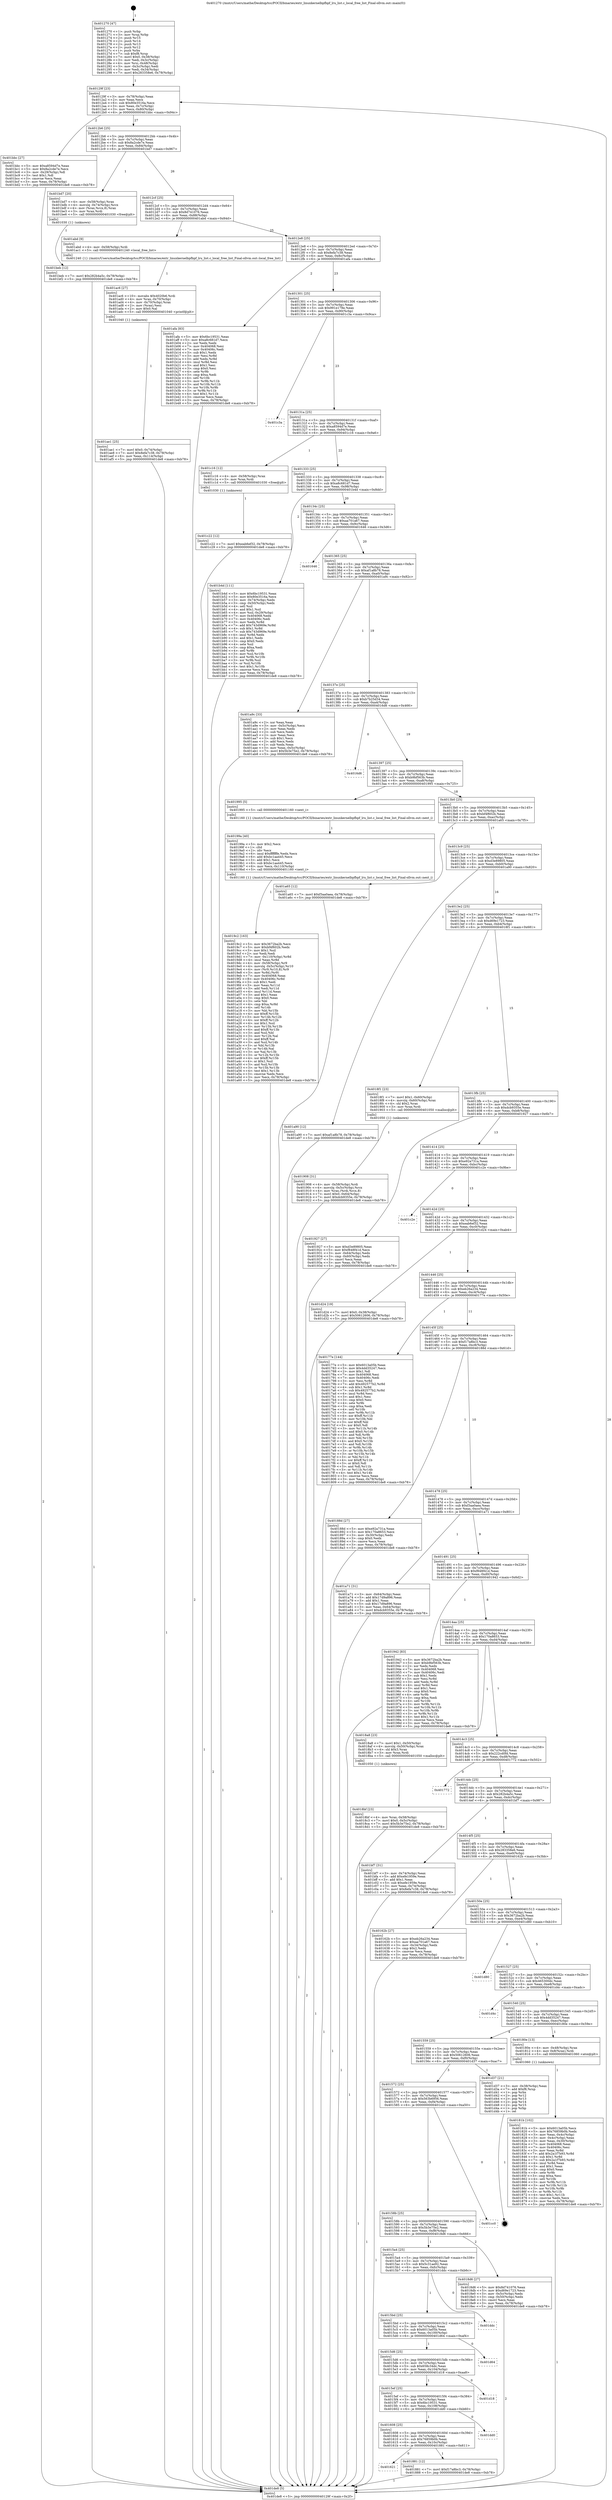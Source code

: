digraph "0x401270" {
  label = "0x401270 (/mnt/c/Users/mathe/Desktop/tcc/POCII/binaries/extr_linuxkernelbpfbpf_lru_list.c_local_free_list_Final-ollvm.out::main(0))"
  labelloc = "t"
  node[shape=record]

  Entry [label="",width=0.3,height=0.3,shape=circle,fillcolor=black,style=filled]
  "0x40129f" [label="{
     0x40129f [23]\l
     | [instrs]\l
     &nbsp;&nbsp;0x40129f \<+3\>: mov -0x78(%rbp),%eax\l
     &nbsp;&nbsp;0x4012a2 \<+2\>: mov %eax,%ecx\l
     &nbsp;&nbsp;0x4012a4 \<+6\>: sub $0x80e3516a,%ecx\l
     &nbsp;&nbsp;0x4012aa \<+3\>: mov %eax,-0x7c(%rbp)\l
     &nbsp;&nbsp;0x4012ad \<+3\>: mov %ecx,-0x80(%rbp)\l
     &nbsp;&nbsp;0x4012b0 \<+6\>: je 0000000000401bbc \<main+0x94c\>\l
  }"]
  "0x401bbc" [label="{
     0x401bbc [27]\l
     | [instrs]\l
     &nbsp;&nbsp;0x401bbc \<+5\>: mov $0xa8594d7e,%eax\l
     &nbsp;&nbsp;0x401bc1 \<+5\>: mov $0x8a2cde7e,%ecx\l
     &nbsp;&nbsp;0x401bc6 \<+3\>: mov -0x29(%rbp),%dl\l
     &nbsp;&nbsp;0x401bc9 \<+3\>: test $0x1,%dl\l
     &nbsp;&nbsp;0x401bcc \<+3\>: cmovne %ecx,%eax\l
     &nbsp;&nbsp;0x401bcf \<+3\>: mov %eax,-0x78(%rbp)\l
     &nbsp;&nbsp;0x401bd2 \<+5\>: jmp 0000000000401de8 \<main+0xb78\>\l
  }"]
  "0x4012b6" [label="{
     0x4012b6 [25]\l
     | [instrs]\l
     &nbsp;&nbsp;0x4012b6 \<+5\>: jmp 00000000004012bb \<main+0x4b\>\l
     &nbsp;&nbsp;0x4012bb \<+3\>: mov -0x7c(%rbp),%eax\l
     &nbsp;&nbsp;0x4012be \<+5\>: sub $0x8a2cde7e,%eax\l
     &nbsp;&nbsp;0x4012c3 \<+6\>: mov %eax,-0x84(%rbp)\l
     &nbsp;&nbsp;0x4012c9 \<+6\>: je 0000000000401bd7 \<main+0x967\>\l
  }"]
  Exit [label="",width=0.3,height=0.3,shape=circle,fillcolor=black,style=filled,peripheries=2]
  "0x401bd7" [label="{
     0x401bd7 [20]\l
     | [instrs]\l
     &nbsp;&nbsp;0x401bd7 \<+4\>: mov -0x58(%rbp),%rax\l
     &nbsp;&nbsp;0x401bdb \<+4\>: movslq -0x74(%rbp),%rcx\l
     &nbsp;&nbsp;0x401bdf \<+4\>: mov (%rax,%rcx,8),%rax\l
     &nbsp;&nbsp;0x401be3 \<+3\>: mov %rax,%rdi\l
     &nbsp;&nbsp;0x401be6 \<+5\>: call 0000000000401030 \<free@plt\>\l
     | [calls]\l
     &nbsp;&nbsp;0x401030 \{1\} (unknown)\l
  }"]
  "0x4012cf" [label="{
     0x4012cf [25]\l
     | [instrs]\l
     &nbsp;&nbsp;0x4012cf \<+5\>: jmp 00000000004012d4 \<main+0x64\>\l
     &nbsp;&nbsp;0x4012d4 \<+3\>: mov -0x7c(%rbp),%eax\l
     &nbsp;&nbsp;0x4012d7 \<+5\>: sub $0x8d741076,%eax\l
     &nbsp;&nbsp;0x4012dc \<+6\>: mov %eax,-0x88(%rbp)\l
     &nbsp;&nbsp;0x4012e2 \<+6\>: je 0000000000401abd \<main+0x84d\>\l
  }"]
  "0x401c22" [label="{
     0x401c22 [12]\l
     | [instrs]\l
     &nbsp;&nbsp;0x401c22 \<+7\>: movl $0xeab6ef32,-0x78(%rbp)\l
     &nbsp;&nbsp;0x401c29 \<+5\>: jmp 0000000000401de8 \<main+0xb78\>\l
  }"]
  "0x401abd" [label="{
     0x401abd [9]\l
     | [instrs]\l
     &nbsp;&nbsp;0x401abd \<+4\>: mov -0x58(%rbp),%rdi\l
     &nbsp;&nbsp;0x401ac1 \<+5\>: call 0000000000401240 \<local_free_list\>\l
     | [calls]\l
     &nbsp;&nbsp;0x401240 \{1\} (/mnt/c/Users/mathe/Desktop/tcc/POCII/binaries/extr_linuxkernelbpfbpf_lru_list.c_local_free_list_Final-ollvm.out::local_free_list)\l
  }"]
  "0x4012e8" [label="{
     0x4012e8 [25]\l
     | [instrs]\l
     &nbsp;&nbsp;0x4012e8 \<+5\>: jmp 00000000004012ed \<main+0x7d\>\l
     &nbsp;&nbsp;0x4012ed \<+3\>: mov -0x7c(%rbp),%eax\l
     &nbsp;&nbsp;0x4012f0 \<+5\>: sub $0x8efa7c38,%eax\l
     &nbsp;&nbsp;0x4012f5 \<+6\>: mov %eax,-0x8c(%rbp)\l
     &nbsp;&nbsp;0x4012fb \<+6\>: je 0000000000401afa \<main+0x88a\>\l
  }"]
  "0x401beb" [label="{
     0x401beb [12]\l
     | [instrs]\l
     &nbsp;&nbsp;0x401beb \<+7\>: movl $0x282b4a5c,-0x78(%rbp)\l
     &nbsp;&nbsp;0x401bf2 \<+5\>: jmp 0000000000401de8 \<main+0xb78\>\l
  }"]
  "0x401afa" [label="{
     0x401afa [83]\l
     | [instrs]\l
     &nbsp;&nbsp;0x401afa \<+5\>: mov $0x6bc19531,%eax\l
     &nbsp;&nbsp;0x401aff \<+5\>: mov $0xa8c681d7,%ecx\l
     &nbsp;&nbsp;0x401b04 \<+2\>: xor %edx,%edx\l
     &nbsp;&nbsp;0x401b06 \<+7\>: mov 0x404068,%esi\l
     &nbsp;&nbsp;0x401b0d \<+7\>: mov 0x40406c,%edi\l
     &nbsp;&nbsp;0x401b14 \<+3\>: sub $0x1,%edx\l
     &nbsp;&nbsp;0x401b17 \<+3\>: mov %esi,%r8d\l
     &nbsp;&nbsp;0x401b1a \<+3\>: add %edx,%r8d\l
     &nbsp;&nbsp;0x401b1d \<+4\>: imul %r8d,%esi\l
     &nbsp;&nbsp;0x401b21 \<+3\>: and $0x1,%esi\l
     &nbsp;&nbsp;0x401b24 \<+3\>: cmp $0x0,%esi\l
     &nbsp;&nbsp;0x401b27 \<+4\>: sete %r9b\l
     &nbsp;&nbsp;0x401b2b \<+3\>: cmp $0xa,%edi\l
     &nbsp;&nbsp;0x401b2e \<+4\>: setl %r10b\l
     &nbsp;&nbsp;0x401b32 \<+3\>: mov %r9b,%r11b\l
     &nbsp;&nbsp;0x401b35 \<+3\>: and %r10b,%r11b\l
     &nbsp;&nbsp;0x401b38 \<+3\>: xor %r10b,%r9b\l
     &nbsp;&nbsp;0x401b3b \<+3\>: or %r9b,%r11b\l
     &nbsp;&nbsp;0x401b3e \<+4\>: test $0x1,%r11b\l
     &nbsp;&nbsp;0x401b42 \<+3\>: cmovne %ecx,%eax\l
     &nbsp;&nbsp;0x401b45 \<+3\>: mov %eax,-0x78(%rbp)\l
     &nbsp;&nbsp;0x401b48 \<+5\>: jmp 0000000000401de8 \<main+0xb78\>\l
  }"]
  "0x401301" [label="{
     0x401301 [25]\l
     | [instrs]\l
     &nbsp;&nbsp;0x401301 \<+5\>: jmp 0000000000401306 \<main+0x96\>\l
     &nbsp;&nbsp;0x401306 \<+3\>: mov -0x7c(%rbp),%eax\l
     &nbsp;&nbsp;0x401309 \<+5\>: sub $0x991e178e,%eax\l
     &nbsp;&nbsp;0x40130e \<+6\>: mov %eax,-0x90(%rbp)\l
     &nbsp;&nbsp;0x401314 \<+6\>: je 0000000000401c3a \<main+0x9ca\>\l
  }"]
  "0x401ae1" [label="{
     0x401ae1 [25]\l
     | [instrs]\l
     &nbsp;&nbsp;0x401ae1 \<+7\>: movl $0x0,-0x74(%rbp)\l
     &nbsp;&nbsp;0x401ae8 \<+7\>: movl $0x8efa7c38,-0x78(%rbp)\l
     &nbsp;&nbsp;0x401aef \<+6\>: mov %eax,-0x114(%rbp)\l
     &nbsp;&nbsp;0x401af5 \<+5\>: jmp 0000000000401de8 \<main+0xb78\>\l
  }"]
  "0x401c3a" [label="{
     0x401c3a\l
  }", style=dashed]
  "0x40131a" [label="{
     0x40131a [25]\l
     | [instrs]\l
     &nbsp;&nbsp;0x40131a \<+5\>: jmp 000000000040131f \<main+0xaf\>\l
     &nbsp;&nbsp;0x40131f \<+3\>: mov -0x7c(%rbp),%eax\l
     &nbsp;&nbsp;0x401322 \<+5\>: sub $0xa8594d7e,%eax\l
     &nbsp;&nbsp;0x401327 \<+6\>: mov %eax,-0x94(%rbp)\l
     &nbsp;&nbsp;0x40132d \<+6\>: je 0000000000401c16 \<main+0x9a6\>\l
  }"]
  "0x401ac6" [label="{
     0x401ac6 [27]\l
     | [instrs]\l
     &nbsp;&nbsp;0x401ac6 \<+10\>: movabs $0x4020b6,%rdi\l
     &nbsp;&nbsp;0x401ad0 \<+4\>: mov %rax,-0x70(%rbp)\l
     &nbsp;&nbsp;0x401ad4 \<+4\>: mov -0x70(%rbp),%rax\l
     &nbsp;&nbsp;0x401ad8 \<+2\>: mov (%rax),%esi\l
     &nbsp;&nbsp;0x401ada \<+2\>: mov $0x0,%al\l
     &nbsp;&nbsp;0x401adc \<+5\>: call 0000000000401040 \<printf@plt\>\l
     | [calls]\l
     &nbsp;&nbsp;0x401040 \{1\} (unknown)\l
  }"]
  "0x401c16" [label="{
     0x401c16 [12]\l
     | [instrs]\l
     &nbsp;&nbsp;0x401c16 \<+4\>: mov -0x58(%rbp),%rax\l
     &nbsp;&nbsp;0x401c1a \<+3\>: mov %rax,%rdi\l
     &nbsp;&nbsp;0x401c1d \<+5\>: call 0000000000401030 \<free@plt\>\l
     | [calls]\l
     &nbsp;&nbsp;0x401030 \{1\} (unknown)\l
  }"]
  "0x401333" [label="{
     0x401333 [25]\l
     | [instrs]\l
     &nbsp;&nbsp;0x401333 \<+5\>: jmp 0000000000401338 \<main+0xc8\>\l
     &nbsp;&nbsp;0x401338 \<+3\>: mov -0x7c(%rbp),%eax\l
     &nbsp;&nbsp;0x40133b \<+5\>: sub $0xa8c681d7,%eax\l
     &nbsp;&nbsp;0x401340 \<+6\>: mov %eax,-0x98(%rbp)\l
     &nbsp;&nbsp;0x401346 \<+6\>: je 0000000000401b4d \<main+0x8dd\>\l
  }"]
  "0x4019c2" [label="{
     0x4019c2 [163]\l
     | [instrs]\l
     &nbsp;&nbsp;0x4019c2 \<+5\>: mov $0x3672ba2b,%ecx\l
     &nbsp;&nbsp;0x4019c7 \<+5\>: mov $0xbf4f602b,%edx\l
     &nbsp;&nbsp;0x4019cc \<+3\>: mov $0x1,%sil\l
     &nbsp;&nbsp;0x4019cf \<+2\>: xor %edi,%edi\l
     &nbsp;&nbsp;0x4019d1 \<+7\>: mov -0x110(%rbp),%r8d\l
     &nbsp;&nbsp;0x4019d8 \<+4\>: imul %eax,%r8d\l
     &nbsp;&nbsp;0x4019dc \<+4\>: mov -0x58(%rbp),%r9\l
     &nbsp;&nbsp;0x4019e0 \<+4\>: movslq -0x5c(%rbp),%r10\l
     &nbsp;&nbsp;0x4019e4 \<+4\>: mov (%r9,%r10,8),%r9\l
     &nbsp;&nbsp;0x4019e8 \<+3\>: mov %r8d,(%r9)\l
     &nbsp;&nbsp;0x4019eb \<+7\>: mov 0x404068,%eax\l
     &nbsp;&nbsp;0x4019f2 \<+8\>: mov 0x40406c,%r8d\l
     &nbsp;&nbsp;0x4019fa \<+3\>: sub $0x1,%edi\l
     &nbsp;&nbsp;0x4019fd \<+3\>: mov %eax,%r11d\l
     &nbsp;&nbsp;0x401a00 \<+3\>: add %edi,%r11d\l
     &nbsp;&nbsp;0x401a03 \<+4\>: imul %r11d,%eax\l
     &nbsp;&nbsp;0x401a07 \<+3\>: and $0x1,%eax\l
     &nbsp;&nbsp;0x401a0a \<+3\>: cmp $0x0,%eax\l
     &nbsp;&nbsp;0x401a0d \<+3\>: sete %bl\l
     &nbsp;&nbsp;0x401a10 \<+4\>: cmp $0xa,%r8d\l
     &nbsp;&nbsp;0x401a14 \<+4\>: setl %r14b\l
     &nbsp;&nbsp;0x401a18 \<+3\>: mov %bl,%r15b\l
     &nbsp;&nbsp;0x401a1b \<+4\>: xor $0xff,%r15b\l
     &nbsp;&nbsp;0x401a1f \<+3\>: mov %r14b,%r12b\l
     &nbsp;&nbsp;0x401a22 \<+4\>: xor $0xff,%r12b\l
     &nbsp;&nbsp;0x401a26 \<+4\>: xor $0x1,%sil\l
     &nbsp;&nbsp;0x401a2a \<+3\>: mov %r15b,%r13b\l
     &nbsp;&nbsp;0x401a2d \<+4\>: and $0xff,%r13b\l
     &nbsp;&nbsp;0x401a31 \<+3\>: and %sil,%bl\l
     &nbsp;&nbsp;0x401a34 \<+3\>: mov %r12b,%al\l
     &nbsp;&nbsp;0x401a37 \<+2\>: and $0xff,%al\l
     &nbsp;&nbsp;0x401a39 \<+3\>: and %sil,%r14b\l
     &nbsp;&nbsp;0x401a3c \<+3\>: or %bl,%r13b\l
     &nbsp;&nbsp;0x401a3f \<+3\>: or %r14b,%al\l
     &nbsp;&nbsp;0x401a42 \<+3\>: xor %al,%r13b\l
     &nbsp;&nbsp;0x401a45 \<+3\>: or %r12b,%r15b\l
     &nbsp;&nbsp;0x401a48 \<+4\>: xor $0xff,%r15b\l
     &nbsp;&nbsp;0x401a4c \<+4\>: or $0x1,%sil\l
     &nbsp;&nbsp;0x401a50 \<+3\>: and %sil,%r15b\l
     &nbsp;&nbsp;0x401a53 \<+3\>: or %r15b,%r13b\l
     &nbsp;&nbsp;0x401a56 \<+4\>: test $0x1,%r13b\l
     &nbsp;&nbsp;0x401a5a \<+3\>: cmovne %edx,%ecx\l
     &nbsp;&nbsp;0x401a5d \<+3\>: mov %ecx,-0x78(%rbp)\l
     &nbsp;&nbsp;0x401a60 \<+5\>: jmp 0000000000401de8 \<main+0xb78\>\l
  }"]
  "0x401b4d" [label="{
     0x401b4d [111]\l
     | [instrs]\l
     &nbsp;&nbsp;0x401b4d \<+5\>: mov $0x6bc19531,%eax\l
     &nbsp;&nbsp;0x401b52 \<+5\>: mov $0x80e3516a,%ecx\l
     &nbsp;&nbsp;0x401b57 \<+3\>: mov -0x74(%rbp),%edx\l
     &nbsp;&nbsp;0x401b5a \<+3\>: cmp -0x50(%rbp),%edx\l
     &nbsp;&nbsp;0x401b5d \<+4\>: setl %sil\l
     &nbsp;&nbsp;0x401b61 \<+4\>: and $0x1,%sil\l
     &nbsp;&nbsp;0x401b65 \<+4\>: mov %sil,-0x29(%rbp)\l
     &nbsp;&nbsp;0x401b69 \<+7\>: mov 0x404068,%edx\l
     &nbsp;&nbsp;0x401b70 \<+7\>: mov 0x40406c,%edi\l
     &nbsp;&nbsp;0x401b77 \<+3\>: mov %edx,%r8d\l
     &nbsp;&nbsp;0x401b7a \<+7\>: add $0x743d969e,%r8d\l
     &nbsp;&nbsp;0x401b81 \<+4\>: sub $0x1,%r8d\l
     &nbsp;&nbsp;0x401b85 \<+7\>: sub $0x743d969e,%r8d\l
     &nbsp;&nbsp;0x401b8c \<+4\>: imul %r8d,%edx\l
     &nbsp;&nbsp;0x401b90 \<+3\>: and $0x1,%edx\l
     &nbsp;&nbsp;0x401b93 \<+3\>: cmp $0x0,%edx\l
     &nbsp;&nbsp;0x401b96 \<+4\>: sete %sil\l
     &nbsp;&nbsp;0x401b9a \<+3\>: cmp $0xa,%edi\l
     &nbsp;&nbsp;0x401b9d \<+4\>: setl %r9b\l
     &nbsp;&nbsp;0x401ba1 \<+3\>: mov %sil,%r10b\l
     &nbsp;&nbsp;0x401ba4 \<+3\>: and %r9b,%r10b\l
     &nbsp;&nbsp;0x401ba7 \<+3\>: xor %r9b,%sil\l
     &nbsp;&nbsp;0x401baa \<+3\>: or %sil,%r10b\l
     &nbsp;&nbsp;0x401bad \<+4\>: test $0x1,%r10b\l
     &nbsp;&nbsp;0x401bb1 \<+3\>: cmovne %ecx,%eax\l
     &nbsp;&nbsp;0x401bb4 \<+3\>: mov %eax,-0x78(%rbp)\l
     &nbsp;&nbsp;0x401bb7 \<+5\>: jmp 0000000000401de8 \<main+0xb78\>\l
  }"]
  "0x40134c" [label="{
     0x40134c [25]\l
     | [instrs]\l
     &nbsp;&nbsp;0x40134c \<+5\>: jmp 0000000000401351 \<main+0xe1\>\l
     &nbsp;&nbsp;0x401351 \<+3\>: mov -0x7c(%rbp),%eax\l
     &nbsp;&nbsp;0x401354 \<+5\>: sub $0xaa701a67,%eax\l
     &nbsp;&nbsp;0x401359 \<+6\>: mov %eax,-0x9c(%rbp)\l
     &nbsp;&nbsp;0x40135f \<+6\>: je 0000000000401646 \<main+0x3d6\>\l
  }"]
  "0x40199a" [label="{
     0x40199a [40]\l
     | [instrs]\l
     &nbsp;&nbsp;0x40199a \<+5\>: mov $0x2,%ecx\l
     &nbsp;&nbsp;0x40199f \<+1\>: cltd\l
     &nbsp;&nbsp;0x4019a0 \<+2\>: idiv %ecx\l
     &nbsp;&nbsp;0x4019a2 \<+6\>: imul $0xfffffffe,%edx,%ecx\l
     &nbsp;&nbsp;0x4019a8 \<+6\>: add $0xbc1aa445,%ecx\l
     &nbsp;&nbsp;0x4019ae \<+3\>: add $0x1,%ecx\l
     &nbsp;&nbsp;0x4019b1 \<+6\>: sub $0xbc1aa445,%ecx\l
     &nbsp;&nbsp;0x4019b7 \<+6\>: mov %ecx,-0x110(%rbp)\l
     &nbsp;&nbsp;0x4019bd \<+5\>: call 0000000000401160 \<next_i\>\l
     | [calls]\l
     &nbsp;&nbsp;0x401160 \{1\} (/mnt/c/Users/mathe/Desktop/tcc/POCII/binaries/extr_linuxkernelbpfbpf_lru_list.c_local_free_list_Final-ollvm.out::next_i)\l
  }"]
  "0x401646" [label="{
     0x401646\l
  }", style=dashed]
  "0x401365" [label="{
     0x401365 [25]\l
     | [instrs]\l
     &nbsp;&nbsp;0x401365 \<+5\>: jmp 000000000040136a \<main+0xfa\>\l
     &nbsp;&nbsp;0x40136a \<+3\>: mov -0x7c(%rbp),%eax\l
     &nbsp;&nbsp;0x40136d \<+5\>: sub $0xaf1a8b78,%eax\l
     &nbsp;&nbsp;0x401372 \<+6\>: mov %eax,-0xa0(%rbp)\l
     &nbsp;&nbsp;0x401378 \<+6\>: je 0000000000401a9c \<main+0x82c\>\l
  }"]
  "0x401908" [label="{
     0x401908 [31]\l
     | [instrs]\l
     &nbsp;&nbsp;0x401908 \<+4\>: mov -0x58(%rbp),%rdi\l
     &nbsp;&nbsp;0x40190c \<+4\>: movslq -0x5c(%rbp),%rcx\l
     &nbsp;&nbsp;0x401910 \<+4\>: mov %rax,(%rdi,%rcx,8)\l
     &nbsp;&nbsp;0x401914 \<+7\>: movl $0x0,-0x64(%rbp)\l
     &nbsp;&nbsp;0x40191b \<+7\>: movl $0xdcb9355e,-0x78(%rbp)\l
     &nbsp;&nbsp;0x401922 \<+5\>: jmp 0000000000401de8 \<main+0xb78\>\l
  }"]
  "0x401a9c" [label="{
     0x401a9c [33]\l
     | [instrs]\l
     &nbsp;&nbsp;0x401a9c \<+2\>: xor %eax,%eax\l
     &nbsp;&nbsp;0x401a9e \<+3\>: mov -0x5c(%rbp),%ecx\l
     &nbsp;&nbsp;0x401aa1 \<+2\>: mov %eax,%edx\l
     &nbsp;&nbsp;0x401aa3 \<+2\>: sub %ecx,%edx\l
     &nbsp;&nbsp;0x401aa5 \<+2\>: mov %eax,%ecx\l
     &nbsp;&nbsp;0x401aa7 \<+3\>: sub $0x1,%ecx\l
     &nbsp;&nbsp;0x401aaa \<+2\>: add %ecx,%edx\l
     &nbsp;&nbsp;0x401aac \<+2\>: sub %edx,%eax\l
     &nbsp;&nbsp;0x401aae \<+3\>: mov %eax,-0x5c(%rbp)\l
     &nbsp;&nbsp;0x401ab1 \<+7\>: movl $0x5b3e75e2,-0x78(%rbp)\l
     &nbsp;&nbsp;0x401ab8 \<+5\>: jmp 0000000000401de8 \<main+0xb78\>\l
  }"]
  "0x40137e" [label="{
     0x40137e [25]\l
     | [instrs]\l
     &nbsp;&nbsp;0x40137e \<+5\>: jmp 0000000000401383 \<main+0x113\>\l
     &nbsp;&nbsp;0x401383 \<+3\>: mov -0x7c(%rbp),%eax\l
     &nbsp;&nbsp;0x401386 \<+5\>: sub $0xb7b25d34,%eax\l
     &nbsp;&nbsp;0x40138b \<+6\>: mov %eax,-0xa4(%rbp)\l
     &nbsp;&nbsp;0x401391 \<+6\>: je 00000000004016d6 \<main+0x466\>\l
  }"]
  "0x4018bf" [label="{
     0x4018bf [23]\l
     | [instrs]\l
     &nbsp;&nbsp;0x4018bf \<+4\>: mov %rax,-0x58(%rbp)\l
     &nbsp;&nbsp;0x4018c3 \<+7\>: movl $0x0,-0x5c(%rbp)\l
     &nbsp;&nbsp;0x4018ca \<+7\>: movl $0x5b3e75e2,-0x78(%rbp)\l
     &nbsp;&nbsp;0x4018d1 \<+5\>: jmp 0000000000401de8 \<main+0xb78\>\l
  }"]
  "0x4016d6" [label="{
     0x4016d6\l
  }", style=dashed]
  "0x401397" [label="{
     0x401397 [25]\l
     | [instrs]\l
     &nbsp;&nbsp;0x401397 \<+5\>: jmp 000000000040139c \<main+0x12c\>\l
     &nbsp;&nbsp;0x40139c \<+3\>: mov -0x7c(%rbp),%eax\l
     &nbsp;&nbsp;0x40139f \<+5\>: sub $0xb9bf563b,%eax\l
     &nbsp;&nbsp;0x4013a4 \<+6\>: mov %eax,-0xa8(%rbp)\l
     &nbsp;&nbsp;0x4013aa \<+6\>: je 0000000000401995 \<main+0x725\>\l
  }"]
  "0x401621" [label="{
     0x401621\l
  }", style=dashed]
  "0x401995" [label="{
     0x401995 [5]\l
     | [instrs]\l
     &nbsp;&nbsp;0x401995 \<+5\>: call 0000000000401160 \<next_i\>\l
     | [calls]\l
     &nbsp;&nbsp;0x401160 \{1\} (/mnt/c/Users/mathe/Desktop/tcc/POCII/binaries/extr_linuxkernelbpfbpf_lru_list.c_local_free_list_Final-ollvm.out::next_i)\l
  }"]
  "0x4013b0" [label="{
     0x4013b0 [25]\l
     | [instrs]\l
     &nbsp;&nbsp;0x4013b0 \<+5\>: jmp 00000000004013b5 \<main+0x145\>\l
     &nbsp;&nbsp;0x4013b5 \<+3\>: mov -0x7c(%rbp),%eax\l
     &nbsp;&nbsp;0x4013b8 \<+5\>: sub $0xbf4f602b,%eax\l
     &nbsp;&nbsp;0x4013bd \<+6\>: mov %eax,-0xac(%rbp)\l
     &nbsp;&nbsp;0x4013c3 \<+6\>: je 0000000000401a65 \<main+0x7f5\>\l
  }"]
  "0x401881" [label="{
     0x401881 [12]\l
     | [instrs]\l
     &nbsp;&nbsp;0x401881 \<+7\>: movl $0xf17a8bc3,-0x78(%rbp)\l
     &nbsp;&nbsp;0x401888 \<+5\>: jmp 0000000000401de8 \<main+0xb78\>\l
  }"]
  "0x401a65" [label="{
     0x401a65 [12]\l
     | [instrs]\l
     &nbsp;&nbsp;0x401a65 \<+7\>: movl $0xf3aa0aea,-0x78(%rbp)\l
     &nbsp;&nbsp;0x401a6c \<+5\>: jmp 0000000000401de8 \<main+0xb78\>\l
  }"]
  "0x4013c9" [label="{
     0x4013c9 [25]\l
     | [instrs]\l
     &nbsp;&nbsp;0x4013c9 \<+5\>: jmp 00000000004013ce \<main+0x15e\>\l
     &nbsp;&nbsp;0x4013ce \<+3\>: mov -0x7c(%rbp),%eax\l
     &nbsp;&nbsp;0x4013d1 \<+5\>: sub $0xd3e89805,%eax\l
     &nbsp;&nbsp;0x4013d6 \<+6\>: mov %eax,-0xb0(%rbp)\l
     &nbsp;&nbsp;0x4013dc \<+6\>: je 0000000000401a90 \<main+0x820\>\l
  }"]
  "0x401608" [label="{
     0x401608 [25]\l
     | [instrs]\l
     &nbsp;&nbsp;0x401608 \<+5\>: jmp 000000000040160d \<main+0x39d\>\l
     &nbsp;&nbsp;0x40160d \<+3\>: mov -0x7c(%rbp),%eax\l
     &nbsp;&nbsp;0x401610 \<+5\>: sub $0x76859b0b,%eax\l
     &nbsp;&nbsp;0x401615 \<+6\>: mov %eax,-0x10c(%rbp)\l
     &nbsp;&nbsp;0x40161b \<+6\>: je 0000000000401881 \<main+0x611\>\l
  }"]
  "0x401a90" [label="{
     0x401a90 [12]\l
     | [instrs]\l
     &nbsp;&nbsp;0x401a90 \<+7\>: movl $0xaf1a8b78,-0x78(%rbp)\l
     &nbsp;&nbsp;0x401a97 \<+5\>: jmp 0000000000401de8 \<main+0xb78\>\l
  }"]
  "0x4013e2" [label="{
     0x4013e2 [25]\l
     | [instrs]\l
     &nbsp;&nbsp;0x4013e2 \<+5\>: jmp 00000000004013e7 \<main+0x177\>\l
     &nbsp;&nbsp;0x4013e7 \<+3\>: mov -0x7c(%rbp),%eax\l
     &nbsp;&nbsp;0x4013ea \<+5\>: sub $0xd69e1723,%eax\l
     &nbsp;&nbsp;0x4013ef \<+6\>: mov %eax,-0xb4(%rbp)\l
     &nbsp;&nbsp;0x4013f5 \<+6\>: je 00000000004018f1 \<main+0x681\>\l
  }"]
  "0x401dd0" [label="{
     0x401dd0\l
  }", style=dashed]
  "0x4018f1" [label="{
     0x4018f1 [23]\l
     | [instrs]\l
     &nbsp;&nbsp;0x4018f1 \<+7\>: movl $0x1,-0x60(%rbp)\l
     &nbsp;&nbsp;0x4018f8 \<+4\>: movslq -0x60(%rbp),%rax\l
     &nbsp;&nbsp;0x4018fc \<+4\>: shl $0x2,%rax\l
     &nbsp;&nbsp;0x401900 \<+3\>: mov %rax,%rdi\l
     &nbsp;&nbsp;0x401903 \<+5\>: call 0000000000401050 \<malloc@plt\>\l
     | [calls]\l
     &nbsp;&nbsp;0x401050 \{1\} (unknown)\l
  }"]
  "0x4013fb" [label="{
     0x4013fb [25]\l
     | [instrs]\l
     &nbsp;&nbsp;0x4013fb \<+5\>: jmp 0000000000401400 \<main+0x190\>\l
     &nbsp;&nbsp;0x401400 \<+3\>: mov -0x7c(%rbp),%eax\l
     &nbsp;&nbsp;0x401403 \<+5\>: sub $0xdcb9355e,%eax\l
     &nbsp;&nbsp;0x401408 \<+6\>: mov %eax,-0xb8(%rbp)\l
     &nbsp;&nbsp;0x40140e \<+6\>: je 0000000000401927 \<main+0x6b7\>\l
  }"]
  "0x4015ef" [label="{
     0x4015ef [25]\l
     | [instrs]\l
     &nbsp;&nbsp;0x4015ef \<+5\>: jmp 00000000004015f4 \<main+0x384\>\l
     &nbsp;&nbsp;0x4015f4 \<+3\>: mov -0x7c(%rbp),%eax\l
     &nbsp;&nbsp;0x4015f7 \<+5\>: sub $0x6bc19531,%eax\l
     &nbsp;&nbsp;0x4015fc \<+6\>: mov %eax,-0x108(%rbp)\l
     &nbsp;&nbsp;0x401602 \<+6\>: je 0000000000401dd0 \<main+0xb60\>\l
  }"]
  "0x401927" [label="{
     0x401927 [27]\l
     | [instrs]\l
     &nbsp;&nbsp;0x401927 \<+5\>: mov $0xd3e89805,%eax\l
     &nbsp;&nbsp;0x40192c \<+5\>: mov $0xf848f41d,%ecx\l
     &nbsp;&nbsp;0x401931 \<+3\>: mov -0x64(%rbp),%edx\l
     &nbsp;&nbsp;0x401934 \<+3\>: cmp -0x60(%rbp),%edx\l
     &nbsp;&nbsp;0x401937 \<+3\>: cmovl %ecx,%eax\l
     &nbsp;&nbsp;0x40193a \<+3\>: mov %eax,-0x78(%rbp)\l
     &nbsp;&nbsp;0x40193d \<+5\>: jmp 0000000000401de8 \<main+0xb78\>\l
  }"]
  "0x401414" [label="{
     0x401414 [25]\l
     | [instrs]\l
     &nbsp;&nbsp;0x401414 \<+5\>: jmp 0000000000401419 \<main+0x1a9\>\l
     &nbsp;&nbsp;0x401419 \<+3\>: mov -0x7c(%rbp),%eax\l
     &nbsp;&nbsp;0x40141c \<+5\>: sub $0xe92a731a,%eax\l
     &nbsp;&nbsp;0x401421 \<+6\>: mov %eax,-0xbc(%rbp)\l
     &nbsp;&nbsp;0x401427 \<+6\>: je 0000000000401c2e \<main+0x9be\>\l
  }"]
  "0x401d18" [label="{
     0x401d18\l
  }", style=dashed]
  "0x401c2e" [label="{
     0x401c2e\l
  }", style=dashed]
  "0x40142d" [label="{
     0x40142d [25]\l
     | [instrs]\l
     &nbsp;&nbsp;0x40142d \<+5\>: jmp 0000000000401432 \<main+0x1c2\>\l
     &nbsp;&nbsp;0x401432 \<+3\>: mov -0x7c(%rbp),%eax\l
     &nbsp;&nbsp;0x401435 \<+5\>: sub $0xeab6ef32,%eax\l
     &nbsp;&nbsp;0x40143a \<+6\>: mov %eax,-0xc0(%rbp)\l
     &nbsp;&nbsp;0x401440 \<+6\>: je 0000000000401d24 \<main+0xab4\>\l
  }"]
  "0x4015d6" [label="{
     0x4015d6 [25]\l
     | [instrs]\l
     &nbsp;&nbsp;0x4015d6 \<+5\>: jmp 00000000004015db \<main+0x36b\>\l
     &nbsp;&nbsp;0x4015db \<+3\>: mov -0x7c(%rbp),%eax\l
     &nbsp;&nbsp;0x4015de \<+5\>: sub $0x658c34dc,%eax\l
     &nbsp;&nbsp;0x4015e3 \<+6\>: mov %eax,-0x104(%rbp)\l
     &nbsp;&nbsp;0x4015e9 \<+6\>: je 0000000000401d18 \<main+0xaa8\>\l
  }"]
  "0x401d24" [label="{
     0x401d24 [19]\l
     | [instrs]\l
     &nbsp;&nbsp;0x401d24 \<+7\>: movl $0x0,-0x38(%rbp)\l
     &nbsp;&nbsp;0x401d2b \<+7\>: movl $0x50612606,-0x78(%rbp)\l
     &nbsp;&nbsp;0x401d32 \<+5\>: jmp 0000000000401de8 \<main+0xb78\>\l
  }"]
  "0x401446" [label="{
     0x401446 [25]\l
     | [instrs]\l
     &nbsp;&nbsp;0x401446 \<+5\>: jmp 000000000040144b \<main+0x1db\>\l
     &nbsp;&nbsp;0x40144b \<+3\>: mov -0x7c(%rbp),%eax\l
     &nbsp;&nbsp;0x40144e \<+5\>: sub $0xeb26a234,%eax\l
     &nbsp;&nbsp;0x401453 \<+6\>: mov %eax,-0xc4(%rbp)\l
     &nbsp;&nbsp;0x401459 \<+6\>: je 000000000040177e \<main+0x50e\>\l
  }"]
  "0x401d64" [label="{
     0x401d64\l
  }", style=dashed]
  "0x40177e" [label="{
     0x40177e [144]\l
     | [instrs]\l
     &nbsp;&nbsp;0x40177e \<+5\>: mov $0x6013a05b,%eax\l
     &nbsp;&nbsp;0x401783 \<+5\>: mov $0x4dd35247,%ecx\l
     &nbsp;&nbsp;0x401788 \<+2\>: mov $0x1,%dl\l
     &nbsp;&nbsp;0x40178a \<+7\>: mov 0x404068,%esi\l
     &nbsp;&nbsp;0x401791 \<+7\>: mov 0x40406c,%edi\l
     &nbsp;&nbsp;0x401798 \<+3\>: mov %esi,%r8d\l
     &nbsp;&nbsp;0x40179b \<+7\>: add $0x492577b2,%r8d\l
     &nbsp;&nbsp;0x4017a2 \<+4\>: sub $0x1,%r8d\l
     &nbsp;&nbsp;0x4017a6 \<+7\>: sub $0x492577b2,%r8d\l
     &nbsp;&nbsp;0x4017ad \<+4\>: imul %r8d,%esi\l
     &nbsp;&nbsp;0x4017b1 \<+3\>: and $0x1,%esi\l
     &nbsp;&nbsp;0x4017b4 \<+3\>: cmp $0x0,%esi\l
     &nbsp;&nbsp;0x4017b7 \<+4\>: sete %r9b\l
     &nbsp;&nbsp;0x4017bb \<+3\>: cmp $0xa,%edi\l
     &nbsp;&nbsp;0x4017be \<+4\>: setl %r10b\l
     &nbsp;&nbsp;0x4017c2 \<+3\>: mov %r9b,%r11b\l
     &nbsp;&nbsp;0x4017c5 \<+4\>: xor $0xff,%r11b\l
     &nbsp;&nbsp;0x4017c9 \<+3\>: mov %r10b,%bl\l
     &nbsp;&nbsp;0x4017cc \<+3\>: xor $0xff,%bl\l
     &nbsp;&nbsp;0x4017cf \<+3\>: xor $0x0,%dl\l
     &nbsp;&nbsp;0x4017d2 \<+3\>: mov %r11b,%r14b\l
     &nbsp;&nbsp;0x4017d5 \<+4\>: and $0x0,%r14b\l
     &nbsp;&nbsp;0x4017d9 \<+3\>: and %dl,%r9b\l
     &nbsp;&nbsp;0x4017dc \<+3\>: mov %bl,%r15b\l
     &nbsp;&nbsp;0x4017df \<+4\>: and $0x0,%r15b\l
     &nbsp;&nbsp;0x4017e3 \<+3\>: and %dl,%r10b\l
     &nbsp;&nbsp;0x4017e6 \<+3\>: or %r9b,%r14b\l
     &nbsp;&nbsp;0x4017e9 \<+3\>: or %r10b,%r15b\l
     &nbsp;&nbsp;0x4017ec \<+3\>: xor %r15b,%r14b\l
     &nbsp;&nbsp;0x4017ef \<+3\>: or %bl,%r11b\l
     &nbsp;&nbsp;0x4017f2 \<+4\>: xor $0xff,%r11b\l
     &nbsp;&nbsp;0x4017f6 \<+3\>: or $0x0,%dl\l
     &nbsp;&nbsp;0x4017f9 \<+3\>: and %dl,%r11b\l
     &nbsp;&nbsp;0x4017fc \<+3\>: or %r11b,%r14b\l
     &nbsp;&nbsp;0x4017ff \<+4\>: test $0x1,%r14b\l
     &nbsp;&nbsp;0x401803 \<+3\>: cmovne %ecx,%eax\l
     &nbsp;&nbsp;0x401806 \<+3\>: mov %eax,-0x78(%rbp)\l
     &nbsp;&nbsp;0x401809 \<+5\>: jmp 0000000000401de8 \<main+0xb78\>\l
  }"]
  "0x40145f" [label="{
     0x40145f [25]\l
     | [instrs]\l
     &nbsp;&nbsp;0x40145f \<+5\>: jmp 0000000000401464 \<main+0x1f4\>\l
     &nbsp;&nbsp;0x401464 \<+3\>: mov -0x7c(%rbp),%eax\l
     &nbsp;&nbsp;0x401467 \<+5\>: sub $0xf17a8bc3,%eax\l
     &nbsp;&nbsp;0x40146c \<+6\>: mov %eax,-0xc8(%rbp)\l
     &nbsp;&nbsp;0x401472 \<+6\>: je 000000000040188d \<main+0x61d\>\l
  }"]
  "0x4015bd" [label="{
     0x4015bd [25]\l
     | [instrs]\l
     &nbsp;&nbsp;0x4015bd \<+5\>: jmp 00000000004015c2 \<main+0x352\>\l
     &nbsp;&nbsp;0x4015c2 \<+3\>: mov -0x7c(%rbp),%eax\l
     &nbsp;&nbsp;0x4015c5 \<+5\>: sub $0x6013a05b,%eax\l
     &nbsp;&nbsp;0x4015ca \<+6\>: mov %eax,-0x100(%rbp)\l
     &nbsp;&nbsp;0x4015d0 \<+6\>: je 0000000000401d64 \<main+0xaf4\>\l
  }"]
  "0x40188d" [label="{
     0x40188d [27]\l
     | [instrs]\l
     &nbsp;&nbsp;0x40188d \<+5\>: mov $0xe92a731a,%eax\l
     &nbsp;&nbsp;0x401892 \<+5\>: mov $0x170a8653,%ecx\l
     &nbsp;&nbsp;0x401897 \<+3\>: mov -0x30(%rbp),%edx\l
     &nbsp;&nbsp;0x40189a \<+3\>: cmp $0x0,%edx\l
     &nbsp;&nbsp;0x40189d \<+3\>: cmove %ecx,%eax\l
     &nbsp;&nbsp;0x4018a0 \<+3\>: mov %eax,-0x78(%rbp)\l
     &nbsp;&nbsp;0x4018a3 \<+5\>: jmp 0000000000401de8 \<main+0xb78\>\l
  }"]
  "0x401478" [label="{
     0x401478 [25]\l
     | [instrs]\l
     &nbsp;&nbsp;0x401478 \<+5\>: jmp 000000000040147d \<main+0x20d\>\l
     &nbsp;&nbsp;0x40147d \<+3\>: mov -0x7c(%rbp),%eax\l
     &nbsp;&nbsp;0x401480 \<+5\>: sub $0xf3aa0aea,%eax\l
     &nbsp;&nbsp;0x401485 \<+6\>: mov %eax,-0xcc(%rbp)\l
     &nbsp;&nbsp;0x40148b \<+6\>: je 0000000000401a71 \<main+0x801\>\l
  }"]
  "0x401ddc" [label="{
     0x401ddc\l
  }", style=dashed]
  "0x401a71" [label="{
     0x401a71 [31]\l
     | [instrs]\l
     &nbsp;&nbsp;0x401a71 \<+3\>: mov -0x64(%rbp),%eax\l
     &nbsp;&nbsp;0x401a74 \<+5\>: add $0x17d9a896,%eax\l
     &nbsp;&nbsp;0x401a79 \<+3\>: add $0x1,%eax\l
     &nbsp;&nbsp;0x401a7c \<+5\>: sub $0x17d9a896,%eax\l
     &nbsp;&nbsp;0x401a81 \<+3\>: mov %eax,-0x64(%rbp)\l
     &nbsp;&nbsp;0x401a84 \<+7\>: movl $0xdcb9355e,-0x78(%rbp)\l
     &nbsp;&nbsp;0x401a8b \<+5\>: jmp 0000000000401de8 \<main+0xb78\>\l
  }"]
  "0x401491" [label="{
     0x401491 [25]\l
     | [instrs]\l
     &nbsp;&nbsp;0x401491 \<+5\>: jmp 0000000000401496 \<main+0x226\>\l
     &nbsp;&nbsp;0x401496 \<+3\>: mov -0x7c(%rbp),%eax\l
     &nbsp;&nbsp;0x401499 \<+5\>: sub $0xf848f41d,%eax\l
     &nbsp;&nbsp;0x40149e \<+6\>: mov %eax,-0xd0(%rbp)\l
     &nbsp;&nbsp;0x4014a4 \<+6\>: je 0000000000401942 \<main+0x6d2\>\l
  }"]
  "0x4015a4" [label="{
     0x4015a4 [25]\l
     | [instrs]\l
     &nbsp;&nbsp;0x4015a4 \<+5\>: jmp 00000000004015a9 \<main+0x339\>\l
     &nbsp;&nbsp;0x4015a9 \<+3\>: mov -0x7c(%rbp),%eax\l
     &nbsp;&nbsp;0x4015ac \<+5\>: sub $0x5c31ae92,%eax\l
     &nbsp;&nbsp;0x4015b1 \<+6\>: mov %eax,-0xfc(%rbp)\l
     &nbsp;&nbsp;0x4015b7 \<+6\>: je 0000000000401ddc \<main+0xb6c\>\l
  }"]
  "0x401942" [label="{
     0x401942 [83]\l
     | [instrs]\l
     &nbsp;&nbsp;0x401942 \<+5\>: mov $0x3672ba2b,%eax\l
     &nbsp;&nbsp;0x401947 \<+5\>: mov $0xb9bf563b,%ecx\l
     &nbsp;&nbsp;0x40194c \<+2\>: xor %edx,%edx\l
     &nbsp;&nbsp;0x40194e \<+7\>: mov 0x404068,%esi\l
     &nbsp;&nbsp;0x401955 \<+7\>: mov 0x40406c,%edi\l
     &nbsp;&nbsp;0x40195c \<+3\>: sub $0x1,%edx\l
     &nbsp;&nbsp;0x40195f \<+3\>: mov %esi,%r8d\l
     &nbsp;&nbsp;0x401962 \<+3\>: add %edx,%r8d\l
     &nbsp;&nbsp;0x401965 \<+4\>: imul %r8d,%esi\l
     &nbsp;&nbsp;0x401969 \<+3\>: and $0x1,%esi\l
     &nbsp;&nbsp;0x40196c \<+3\>: cmp $0x0,%esi\l
     &nbsp;&nbsp;0x40196f \<+4\>: sete %r9b\l
     &nbsp;&nbsp;0x401973 \<+3\>: cmp $0xa,%edi\l
     &nbsp;&nbsp;0x401976 \<+4\>: setl %r10b\l
     &nbsp;&nbsp;0x40197a \<+3\>: mov %r9b,%r11b\l
     &nbsp;&nbsp;0x40197d \<+3\>: and %r10b,%r11b\l
     &nbsp;&nbsp;0x401980 \<+3\>: xor %r10b,%r9b\l
     &nbsp;&nbsp;0x401983 \<+3\>: or %r9b,%r11b\l
     &nbsp;&nbsp;0x401986 \<+4\>: test $0x1,%r11b\l
     &nbsp;&nbsp;0x40198a \<+3\>: cmovne %ecx,%eax\l
     &nbsp;&nbsp;0x40198d \<+3\>: mov %eax,-0x78(%rbp)\l
     &nbsp;&nbsp;0x401990 \<+5\>: jmp 0000000000401de8 \<main+0xb78\>\l
  }"]
  "0x4014aa" [label="{
     0x4014aa [25]\l
     | [instrs]\l
     &nbsp;&nbsp;0x4014aa \<+5\>: jmp 00000000004014af \<main+0x23f\>\l
     &nbsp;&nbsp;0x4014af \<+3\>: mov -0x7c(%rbp),%eax\l
     &nbsp;&nbsp;0x4014b2 \<+5\>: sub $0x170a8653,%eax\l
     &nbsp;&nbsp;0x4014b7 \<+6\>: mov %eax,-0xd4(%rbp)\l
     &nbsp;&nbsp;0x4014bd \<+6\>: je 00000000004018a8 \<main+0x638\>\l
  }"]
  "0x4018d6" [label="{
     0x4018d6 [27]\l
     | [instrs]\l
     &nbsp;&nbsp;0x4018d6 \<+5\>: mov $0x8d741076,%eax\l
     &nbsp;&nbsp;0x4018db \<+5\>: mov $0xd69e1723,%ecx\l
     &nbsp;&nbsp;0x4018e0 \<+3\>: mov -0x5c(%rbp),%edx\l
     &nbsp;&nbsp;0x4018e3 \<+3\>: cmp -0x50(%rbp),%edx\l
     &nbsp;&nbsp;0x4018e6 \<+3\>: cmovl %ecx,%eax\l
     &nbsp;&nbsp;0x4018e9 \<+3\>: mov %eax,-0x78(%rbp)\l
     &nbsp;&nbsp;0x4018ec \<+5\>: jmp 0000000000401de8 \<main+0xb78\>\l
  }"]
  "0x4018a8" [label="{
     0x4018a8 [23]\l
     | [instrs]\l
     &nbsp;&nbsp;0x4018a8 \<+7\>: movl $0x1,-0x50(%rbp)\l
     &nbsp;&nbsp;0x4018af \<+4\>: movslq -0x50(%rbp),%rax\l
     &nbsp;&nbsp;0x4018b3 \<+4\>: shl $0x3,%rax\l
     &nbsp;&nbsp;0x4018b7 \<+3\>: mov %rax,%rdi\l
     &nbsp;&nbsp;0x4018ba \<+5\>: call 0000000000401050 \<malloc@plt\>\l
     | [calls]\l
     &nbsp;&nbsp;0x401050 \{1\} (unknown)\l
  }"]
  "0x4014c3" [label="{
     0x4014c3 [25]\l
     | [instrs]\l
     &nbsp;&nbsp;0x4014c3 \<+5\>: jmp 00000000004014c8 \<main+0x258\>\l
     &nbsp;&nbsp;0x4014c8 \<+3\>: mov -0x7c(%rbp),%eax\l
     &nbsp;&nbsp;0x4014cb \<+5\>: sub $0x222cd0fd,%eax\l
     &nbsp;&nbsp;0x4014d0 \<+6\>: mov %eax,-0xd8(%rbp)\l
     &nbsp;&nbsp;0x4014d6 \<+6\>: je 0000000000401772 \<main+0x502\>\l
  }"]
  "0x40158b" [label="{
     0x40158b [25]\l
     | [instrs]\l
     &nbsp;&nbsp;0x40158b \<+5\>: jmp 0000000000401590 \<main+0x320\>\l
     &nbsp;&nbsp;0x401590 \<+3\>: mov -0x7c(%rbp),%eax\l
     &nbsp;&nbsp;0x401593 \<+5\>: sub $0x5b3e75e2,%eax\l
     &nbsp;&nbsp;0x401598 \<+6\>: mov %eax,-0xf8(%rbp)\l
     &nbsp;&nbsp;0x40159e \<+6\>: je 00000000004018d6 \<main+0x666\>\l
  }"]
  "0x401772" [label="{
     0x401772\l
  }", style=dashed]
  "0x4014dc" [label="{
     0x4014dc [25]\l
     | [instrs]\l
     &nbsp;&nbsp;0x4014dc \<+5\>: jmp 00000000004014e1 \<main+0x271\>\l
     &nbsp;&nbsp;0x4014e1 \<+3\>: mov -0x7c(%rbp),%eax\l
     &nbsp;&nbsp;0x4014e4 \<+5\>: sub $0x282b4a5c,%eax\l
     &nbsp;&nbsp;0x4014e9 \<+6\>: mov %eax,-0xdc(%rbp)\l
     &nbsp;&nbsp;0x4014ef \<+6\>: je 0000000000401bf7 \<main+0x987\>\l
  }"]
  "0x401cc0" [label="{
     0x401cc0\l
  }", style=dashed]
  "0x401bf7" [label="{
     0x401bf7 [31]\l
     | [instrs]\l
     &nbsp;&nbsp;0x401bf7 \<+3\>: mov -0x74(%rbp),%eax\l
     &nbsp;&nbsp;0x401bfa \<+5\>: add $0xefe1959e,%eax\l
     &nbsp;&nbsp;0x401bff \<+3\>: add $0x1,%eax\l
     &nbsp;&nbsp;0x401c02 \<+5\>: sub $0xefe1959e,%eax\l
     &nbsp;&nbsp;0x401c07 \<+3\>: mov %eax,-0x74(%rbp)\l
     &nbsp;&nbsp;0x401c0a \<+7\>: movl $0x8efa7c38,-0x78(%rbp)\l
     &nbsp;&nbsp;0x401c11 \<+5\>: jmp 0000000000401de8 \<main+0xb78\>\l
  }"]
  "0x4014f5" [label="{
     0x4014f5 [25]\l
     | [instrs]\l
     &nbsp;&nbsp;0x4014f5 \<+5\>: jmp 00000000004014fa \<main+0x28a\>\l
     &nbsp;&nbsp;0x4014fa \<+3\>: mov -0x7c(%rbp),%eax\l
     &nbsp;&nbsp;0x4014fd \<+5\>: sub $0x283358e6,%eax\l
     &nbsp;&nbsp;0x401502 \<+6\>: mov %eax,-0xe0(%rbp)\l
     &nbsp;&nbsp;0x401508 \<+6\>: je 000000000040162b \<main+0x3bb\>\l
  }"]
  "0x401572" [label="{
     0x401572 [25]\l
     | [instrs]\l
     &nbsp;&nbsp;0x401572 \<+5\>: jmp 0000000000401577 \<main+0x307\>\l
     &nbsp;&nbsp;0x401577 \<+3\>: mov -0x7c(%rbp),%eax\l
     &nbsp;&nbsp;0x40157a \<+5\>: sub $0x563b6956,%eax\l
     &nbsp;&nbsp;0x40157f \<+6\>: mov %eax,-0xf4(%rbp)\l
     &nbsp;&nbsp;0x401585 \<+6\>: je 0000000000401cc0 \<main+0xa50\>\l
  }"]
  "0x40162b" [label="{
     0x40162b [27]\l
     | [instrs]\l
     &nbsp;&nbsp;0x40162b \<+5\>: mov $0xeb26a234,%eax\l
     &nbsp;&nbsp;0x401630 \<+5\>: mov $0xaa701a67,%ecx\l
     &nbsp;&nbsp;0x401635 \<+3\>: mov -0x34(%rbp),%edx\l
     &nbsp;&nbsp;0x401638 \<+3\>: cmp $0x2,%edx\l
     &nbsp;&nbsp;0x40163b \<+3\>: cmovne %ecx,%eax\l
     &nbsp;&nbsp;0x40163e \<+3\>: mov %eax,-0x78(%rbp)\l
     &nbsp;&nbsp;0x401641 \<+5\>: jmp 0000000000401de8 \<main+0xb78\>\l
  }"]
  "0x40150e" [label="{
     0x40150e [25]\l
     | [instrs]\l
     &nbsp;&nbsp;0x40150e \<+5\>: jmp 0000000000401513 \<main+0x2a3\>\l
     &nbsp;&nbsp;0x401513 \<+3\>: mov -0x7c(%rbp),%eax\l
     &nbsp;&nbsp;0x401516 \<+5\>: sub $0x3672ba2b,%eax\l
     &nbsp;&nbsp;0x40151b \<+6\>: mov %eax,-0xe4(%rbp)\l
     &nbsp;&nbsp;0x401521 \<+6\>: je 0000000000401d80 \<main+0xb10\>\l
  }"]
  "0x401de8" [label="{
     0x401de8 [5]\l
     | [instrs]\l
     &nbsp;&nbsp;0x401de8 \<+5\>: jmp 000000000040129f \<main+0x2f\>\l
  }"]
  "0x401270" [label="{
     0x401270 [47]\l
     | [instrs]\l
     &nbsp;&nbsp;0x401270 \<+1\>: push %rbp\l
     &nbsp;&nbsp;0x401271 \<+3\>: mov %rsp,%rbp\l
     &nbsp;&nbsp;0x401274 \<+2\>: push %r15\l
     &nbsp;&nbsp;0x401276 \<+2\>: push %r14\l
     &nbsp;&nbsp;0x401278 \<+2\>: push %r13\l
     &nbsp;&nbsp;0x40127a \<+2\>: push %r12\l
     &nbsp;&nbsp;0x40127c \<+1\>: push %rbx\l
     &nbsp;&nbsp;0x40127d \<+7\>: sub $0xf8,%rsp\l
     &nbsp;&nbsp;0x401284 \<+7\>: movl $0x0,-0x38(%rbp)\l
     &nbsp;&nbsp;0x40128b \<+3\>: mov %edi,-0x3c(%rbp)\l
     &nbsp;&nbsp;0x40128e \<+4\>: mov %rsi,-0x48(%rbp)\l
     &nbsp;&nbsp;0x401292 \<+3\>: mov -0x3c(%rbp),%edi\l
     &nbsp;&nbsp;0x401295 \<+3\>: mov %edi,-0x34(%rbp)\l
     &nbsp;&nbsp;0x401298 \<+7\>: movl $0x283358e6,-0x78(%rbp)\l
  }"]
  "0x401d37" [label="{
     0x401d37 [21]\l
     | [instrs]\l
     &nbsp;&nbsp;0x401d37 \<+3\>: mov -0x38(%rbp),%eax\l
     &nbsp;&nbsp;0x401d3a \<+7\>: add $0xf8,%rsp\l
     &nbsp;&nbsp;0x401d41 \<+1\>: pop %rbx\l
     &nbsp;&nbsp;0x401d42 \<+2\>: pop %r12\l
     &nbsp;&nbsp;0x401d44 \<+2\>: pop %r13\l
     &nbsp;&nbsp;0x401d46 \<+2\>: pop %r14\l
     &nbsp;&nbsp;0x401d48 \<+2\>: pop %r15\l
     &nbsp;&nbsp;0x401d4a \<+1\>: pop %rbp\l
     &nbsp;&nbsp;0x401d4b \<+1\>: ret\l
  }"]
  "0x401d80" [label="{
     0x401d80\l
  }", style=dashed]
  "0x401527" [label="{
     0x401527 [25]\l
     | [instrs]\l
     &nbsp;&nbsp;0x401527 \<+5\>: jmp 000000000040152c \<main+0x2bc\>\l
     &nbsp;&nbsp;0x40152c \<+3\>: mov -0x7c(%rbp),%eax\l
     &nbsp;&nbsp;0x40152f \<+5\>: sub $0x465300dc,%eax\l
     &nbsp;&nbsp;0x401534 \<+6\>: mov %eax,-0xe8(%rbp)\l
     &nbsp;&nbsp;0x40153a \<+6\>: je 0000000000401d4c \<main+0xadc\>\l
  }"]
  "0x40181b" [label="{
     0x40181b [102]\l
     | [instrs]\l
     &nbsp;&nbsp;0x40181b \<+5\>: mov $0x6013a05b,%ecx\l
     &nbsp;&nbsp;0x401820 \<+5\>: mov $0x76859b0b,%edx\l
     &nbsp;&nbsp;0x401825 \<+3\>: mov %eax,-0x4c(%rbp)\l
     &nbsp;&nbsp;0x401828 \<+3\>: mov -0x4c(%rbp),%eax\l
     &nbsp;&nbsp;0x40182b \<+3\>: mov %eax,-0x30(%rbp)\l
     &nbsp;&nbsp;0x40182e \<+7\>: mov 0x404068,%eax\l
     &nbsp;&nbsp;0x401835 \<+7\>: mov 0x40406c,%esi\l
     &nbsp;&nbsp;0x40183c \<+3\>: mov %eax,%r8d\l
     &nbsp;&nbsp;0x40183f \<+7\>: add $0x2a1f7b93,%r8d\l
     &nbsp;&nbsp;0x401846 \<+4\>: sub $0x1,%r8d\l
     &nbsp;&nbsp;0x40184a \<+7\>: sub $0x2a1f7b93,%r8d\l
     &nbsp;&nbsp;0x401851 \<+4\>: imul %r8d,%eax\l
     &nbsp;&nbsp;0x401855 \<+3\>: and $0x1,%eax\l
     &nbsp;&nbsp;0x401858 \<+3\>: cmp $0x0,%eax\l
     &nbsp;&nbsp;0x40185b \<+4\>: sete %r9b\l
     &nbsp;&nbsp;0x40185f \<+3\>: cmp $0xa,%esi\l
     &nbsp;&nbsp;0x401862 \<+4\>: setl %r10b\l
     &nbsp;&nbsp;0x401866 \<+3\>: mov %r9b,%r11b\l
     &nbsp;&nbsp;0x401869 \<+3\>: and %r10b,%r11b\l
     &nbsp;&nbsp;0x40186c \<+3\>: xor %r10b,%r9b\l
     &nbsp;&nbsp;0x40186f \<+3\>: or %r9b,%r11b\l
     &nbsp;&nbsp;0x401872 \<+4\>: test $0x1,%r11b\l
     &nbsp;&nbsp;0x401876 \<+3\>: cmovne %edx,%ecx\l
     &nbsp;&nbsp;0x401879 \<+3\>: mov %ecx,-0x78(%rbp)\l
     &nbsp;&nbsp;0x40187c \<+5\>: jmp 0000000000401de8 \<main+0xb78\>\l
  }"]
  "0x401d4c" [label="{
     0x401d4c\l
  }", style=dashed]
  "0x401540" [label="{
     0x401540 [25]\l
     | [instrs]\l
     &nbsp;&nbsp;0x401540 \<+5\>: jmp 0000000000401545 \<main+0x2d5\>\l
     &nbsp;&nbsp;0x401545 \<+3\>: mov -0x7c(%rbp),%eax\l
     &nbsp;&nbsp;0x401548 \<+5\>: sub $0x4dd35247,%eax\l
     &nbsp;&nbsp;0x40154d \<+6\>: mov %eax,-0xec(%rbp)\l
     &nbsp;&nbsp;0x401553 \<+6\>: je 000000000040180e \<main+0x59e\>\l
  }"]
  "0x401559" [label="{
     0x401559 [25]\l
     | [instrs]\l
     &nbsp;&nbsp;0x401559 \<+5\>: jmp 000000000040155e \<main+0x2ee\>\l
     &nbsp;&nbsp;0x40155e \<+3\>: mov -0x7c(%rbp),%eax\l
     &nbsp;&nbsp;0x401561 \<+5\>: sub $0x50612606,%eax\l
     &nbsp;&nbsp;0x401566 \<+6\>: mov %eax,-0xf0(%rbp)\l
     &nbsp;&nbsp;0x40156c \<+6\>: je 0000000000401d37 \<main+0xac7\>\l
  }"]
  "0x40180e" [label="{
     0x40180e [13]\l
     | [instrs]\l
     &nbsp;&nbsp;0x40180e \<+4\>: mov -0x48(%rbp),%rax\l
     &nbsp;&nbsp;0x401812 \<+4\>: mov 0x8(%rax),%rdi\l
     &nbsp;&nbsp;0x401816 \<+5\>: call 0000000000401060 \<atoi@plt\>\l
     | [calls]\l
     &nbsp;&nbsp;0x401060 \{1\} (unknown)\l
  }"]
  Entry -> "0x401270" [label=" 1"]
  "0x40129f" -> "0x401bbc" [label=" 2"]
  "0x40129f" -> "0x4012b6" [label=" 27"]
  "0x401d37" -> Exit [label=" 1"]
  "0x4012b6" -> "0x401bd7" [label=" 1"]
  "0x4012b6" -> "0x4012cf" [label=" 26"]
  "0x401d24" -> "0x401de8" [label=" 1"]
  "0x4012cf" -> "0x401abd" [label=" 1"]
  "0x4012cf" -> "0x4012e8" [label=" 25"]
  "0x401c22" -> "0x401de8" [label=" 1"]
  "0x4012e8" -> "0x401afa" [label=" 2"]
  "0x4012e8" -> "0x401301" [label=" 23"]
  "0x401c16" -> "0x401c22" [label=" 1"]
  "0x401301" -> "0x401c3a" [label=" 0"]
  "0x401301" -> "0x40131a" [label=" 23"]
  "0x401bf7" -> "0x401de8" [label=" 1"]
  "0x40131a" -> "0x401c16" [label=" 1"]
  "0x40131a" -> "0x401333" [label=" 22"]
  "0x401beb" -> "0x401de8" [label=" 1"]
  "0x401333" -> "0x401b4d" [label=" 2"]
  "0x401333" -> "0x40134c" [label=" 20"]
  "0x401bd7" -> "0x401beb" [label=" 1"]
  "0x40134c" -> "0x401646" [label=" 0"]
  "0x40134c" -> "0x401365" [label=" 20"]
  "0x401bbc" -> "0x401de8" [label=" 2"]
  "0x401365" -> "0x401a9c" [label=" 1"]
  "0x401365" -> "0x40137e" [label=" 19"]
  "0x401b4d" -> "0x401de8" [label=" 2"]
  "0x40137e" -> "0x4016d6" [label=" 0"]
  "0x40137e" -> "0x401397" [label=" 19"]
  "0x401afa" -> "0x401de8" [label=" 2"]
  "0x401397" -> "0x401995" [label=" 1"]
  "0x401397" -> "0x4013b0" [label=" 18"]
  "0x401ae1" -> "0x401de8" [label=" 1"]
  "0x4013b0" -> "0x401a65" [label=" 1"]
  "0x4013b0" -> "0x4013c9" [label=" 17"]
  "0x401ac6" -> "0x401ae1" [label=" 1"]
  "0x4013c9" -> "0x401a90" [label=" 1"]
  "0x4013c9" -> "0x4013e2" [label=" 16"]
  "0x401a9c" -> "0x401de8" [label=" 1"]
  "0x4013e2" -> "0x4018f1" [label=" 1"]
  "0x4013e2" -> "0x4013fb" [label=" 15"]
  "0x401a90" -> "0x401de8" [label=" 1"]
  "0x4013fb" -> "0x401927" [label=" 2"]
  "0x4013fb" -> "0x401414" [label=" 13"]
  "0x401a65" -> "0x401de8" [label=" 1"]
  "0x401414" -> "0x401c2e" [label=" 0"]
  "0x401414" -> "0x40142d" [label=" 13"]
  "0x4019c2" -> "0x401de8" [label=" 1"]
  "0x40142d" -> "0x401d24" [label=" 1"]
  "0x40142d" -> "0x401446" [label=" 12"]
  "0x401995" -> "0x40199a" [label=" 1"]
  "0x401446" -> "0x40177e" [label=" 1"]
  "0x401446" -> "0x40145f" [label=" 11"]
  "0x401942" -> "0x401de8" [label=" 1"]
  "0x40145f" -> "0x40188d" [label=" 1"]
  "0x40145f" -> "0x401478" [label=" 10"]
  "0x401908" -> "0x401de8" [label=" 1"]
  "0x401478" -> "0x401a71" [label=" 1"]
  "0x401478" -> "0x401491" [label=" 9"]
  "0x4018f1" -> "0x401908" [label=" 1"]
  "0x401491" -> "0x401942" [label=" 1"]
  "0x401491" -> "0x4014aa" [label=" 8"]
  "0x4018bf" -> "0x401de8" [label=" 1"]
  "0x4014aa" -> "0x4018a8" [label=" 1"]
  "0x4014aa" -> "0x4014c3" [label=" 7"]
  "0x4018a8" -> "0x4018bf" [label=" 1"]
  "0x4014c3" -> "0x401772" [label=" 0"]
  "0x4014c3" -> "0x4014dc" [label=" 7"]
  "0x401881" -> "0x401de8" [label=" 1"]
  "0x4014dc" -> "0x401bf7" [label=" 1"]
  "0x4014dc" -> "0x4014f5" [label=" 6"]
  "0x401608" -> "0x401621" [label=" 0"]
  "0x4014f5" -> "0x40162b" [label=" 1"]
  "0x4014f5" -> "0x40150e" [label=" 5"]
  "0x40162b" -> "0x401de8" [label=" 1"]
  "0x401270" -> "0x40129f" [label=" 1"]
  "0x401de8" -> "0x40129f" [label=" 28"]
  "0x40177e" -> "0x401de8" [label=" 1"]
  "0x401abd" -> "0x401ac6" [label=" 1"]
  "0x40150e" -> "0x401d80" [label=" 0"]
  "0x40150e" -> "0x401527" [label=" 5"]
  "0x4015ef" -> "0x401608" [label=" 1"]
  "0x401527" -> "0x401d4c" [label=" 0"]
  "0x401527" -> "0x401540" [label=" 5"]
  "0x401a71" -> "0x401de8" [label=" 1"]
  "0x401540" -> "0x40180e" [label=" 1"]
  "0x401540" -> "0x401559" [label=" 4"]
  "0x40180e" -> "0x40181b" [label=" 1"]
  "0x40181b" -> "0x401de8" [label=" 1"]
  "0x4015ef" -> "0x401dd0" [label=" 0"]
  "0x401559" -> "0x401d37" [label=" 1"]
  "0x401559" -> "0x401572" [label=" 3"]
  "0x401608" -> "0x401881" [label=" 1"]
  "0x401572" -> "0x401cc0" [label=" 0"]
  "0x401572" -> "0x40158b" [label=" 3"]
  "0x40188d" -> "0x401de8" [label=" 1"]
  "0x40158b" -> "0x4018d6" [label=" 2"]
  "0x40158b" -> "0x4015a4" [label=" 1"]
  "0x4018d6" -> "0x401de8" [label=" 2"]
  "0x4015a4" -> "0x401ddc" [label=" 0"]
  "0x4015a4" -> "0x4015bd" [label=" 1"]
  "0x401927" -> "0x401de8" [label=" 2"]
  "0x4015bd" -> "0x401d64" [label=" 0"]
  "0x4015bd" -> "0x4015d6" [label=" 1"]
  "0x40199a" -> "0x4019c2" [label=" 1"]
  "0x4015d6" -> "0x401d18" [label=" 0"]
  "0x4015d6" -> "0x4015ef" [label=" 1"]
}
